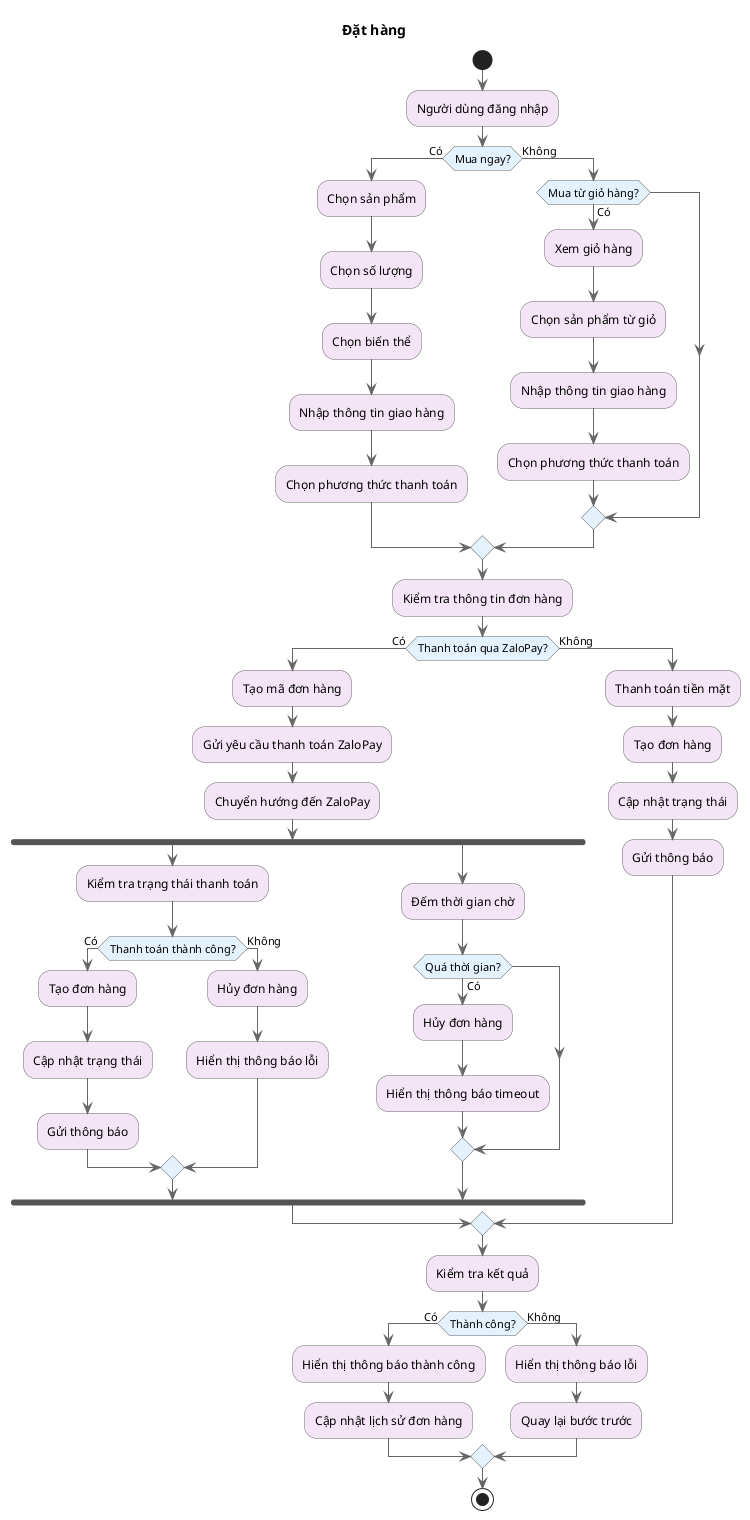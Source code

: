 @startuml Order Activity

' Styling
skinparam {
    ActivityBackgroundColor #F3E5F5
    ActivityBorderColor #666666
    ArrowColor #666666
    ActivityDiamondBackgroundColor #E3F2FD
    ActivityDiamondBorderColor #666666
}

title Đặt hàng

start

:Người dùng đăng nhập;

if (Mua ngay?) then (Có)
    :Chọn sản phẩm;
    :Chọn số lượng;
    :Chọn biến thể;
    :Nhập thông tin giao hàng;
    :Chọn phương thức thanh toán;
else (Không)
    if (Mua từ giỏ hàng?) then (Có)
        :Xem giỏ hàng;
        :Chọn sản phẩm từ giỏ;
        :Nhập thông tin giao hàng;
        :Chọn phương thức thanh toán;
    endif
endif

:Kiểm tra thông tin đơn hàng;

if (Thanh toán qua ZaloPay?) then (Có)
    :Tạo mã đơn hàng;
    :Gửi yêu cầu thanh toán ZaloPay;
    :Chuyển hướng đến ZaloPay;
    
    fork
        :Kiểm tra trạng thái thanh toán;
        if (Thanh toán thành công?) then (Có)
            :Tạo đơn hàng;
            :Cập nhật trạng thái;
            :Gửi thông báo;
        else (Không)
            :Hủy đơn hàng;
            :Hiển thị thông báo lỗi;
        endif
    fork again
        :Đếm thời gian chờ;
        if (Quá thời gian?) then (Có)
            :Hủy đơn hàng;
            :Hiển thị thông báo timeout;
        endif
    end fork
else (Không)
    :Thanh toán tiền mặt;
    :Tạo đơn hàng;
    :Cập nhật trạng thái;
    :Gửi thông báo;
endif

:Kiểm tra kết quả;

if (Thành công?) then (Có)
    :Hiển thị thông báo thành công;
    :Cập nhật lịch sử đơn hàng;
else (Không)
    :Hiển thị thông báo lỗi;
    :Quay lại bước trước;
endif

stop

@enduml 